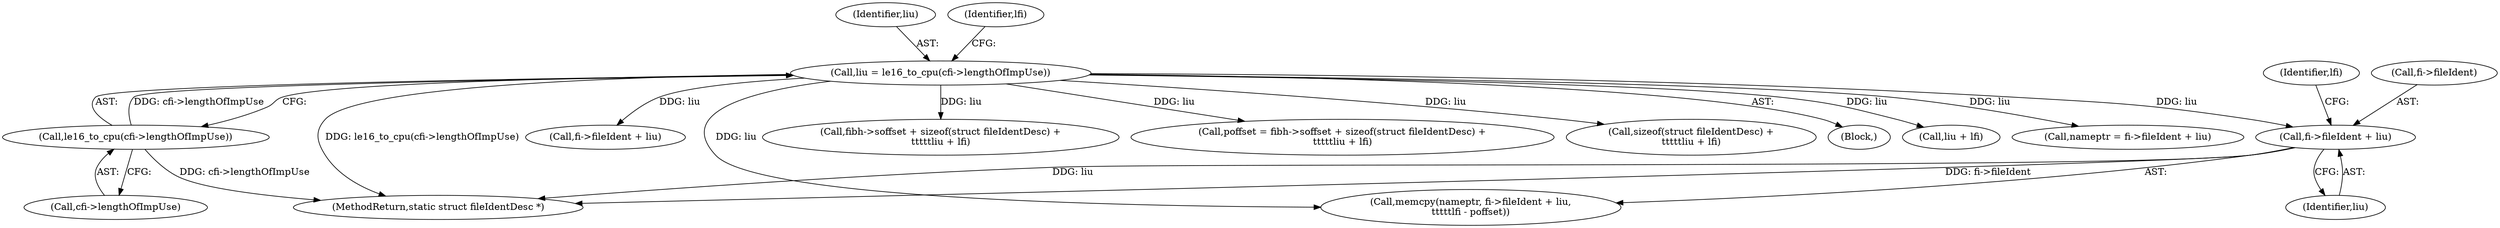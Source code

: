 digraph "0_linux_0e5cc9a40ada6046e6bc3bdfcd0c0d7e4b706b14_0@pointer" {
"1000392" [label="(Call,fi->fileIdent + liu)"];
"1000326" [label="(Call,liu = le16_to_cpu(cfi->lengthOfImpUse))"];
"1000328" [label="(Call,le16_to_cpu(cfi->lengthOfImpUse))"];
"1000511" [label="(MethodReturn,static struct fileIdentDesc *)"];
"1000327" [label="(Identifier,liu)"];
"1000348" [label="(Call,fi->fileIdent + liu)"];
"1000329" [label="(Call,cfi->lengthOfImpUse)"];
"1000328" [label="(Call,le16_to_cpu(cfi->lengthOfImpUse))"];
"1000396" [label="(Identifier,liu)"];
"1000390" [label="(Call,memcpy(nameptr, fi->fileIdent + liu,\n\t\t\t\t\tlfi - poffset))"];
"1000398" [label="(Identifier,lfi)"];
"1000358" [label="(Call,fibh->soffset + sizeof(struct fileIdentDesc) +\n\t\t\t\t\tliu + lfi)"];
"1000356" [label="(Call,poffset = fibh->soffset + sizeof(struct fileIdentDesc) +\n\t\t\t\t\tliu + lfi)"];
"1000362" [label="(Call,sizeof(struct fileIdentDesc) +\n\t\t\t\t\tliu + lfi)"];
"1000305" [label="(Block,)"];
"1000393" [label="(Call,fi->fileIdent)"];
"1000326" [label="(Call,liu = le16_to_cpu(cfi->lengthOfImpUse))"];
"1000392" [label="(Call,fi->fileIdent + liu)"];
"1000333" [label="(Identifier,lfi)"];
"1000365" [label="(Call,liu + lfi)"];
"1000346" [label="(Call,nameptr = fi->fileIdent + liu)"];
"1000392" -> "1000390"  [label="AST: "];
"1000392" -> "1000396"  [label="CFG: "];
"1000393" -> "1000392"  [label="AST: "];
"1000396" -> "1000392"  [label="AST: "];
"1000398" -> "1000392"  [label="CFG: "];
"1000392" -> "1000511"  [label="DDG: liu"];
"1000392" -> "1000511"  [label="DDG: fi->fileIdent"];
"1000326" -> "1000392"  [label="DDG: liu"];
"1000326" -> "1000305"  [label="AST: "];
"1000326" -> "1000328"  [label="CFG: "];
"1000327" -> "1000326"  [label="AST: "];
"1000328" -> "1000326"  [label="AST: "];
"1000333" -> "1000326"  [label="CFG: "];
"1000326" -> "1000511"  [label="DDG: le16_to_cpu(cfi->lengthOfImpUse)"];
"1000328" -> "1000326"  [label="DDG: cfi->lengthOfImpUse"];
"1000326" -> "1000346"  [label="DDG: liu"];
"1000326" -> "1000348"  [label="DDG: liu"];
"1000326" -> "1000356"  [label="DDG: liu"];
"1000326" -> "1000358"  [label="DDG: liu"];
"1000326" -> "1000362"  [label="DDG: liu"];
"1000326" -> "1000365"  [label="DDG: liu"];
"1000326" -> "1000390"  [label="DDG: liu"];
"1000328" -> "1000329"  [label="CFG: "];
"1000329" -> "1000328"  [label="AST: "];
"1000328" -> "1000511"  [label="DDG: cfi->lengthOfImpUse"];
}
